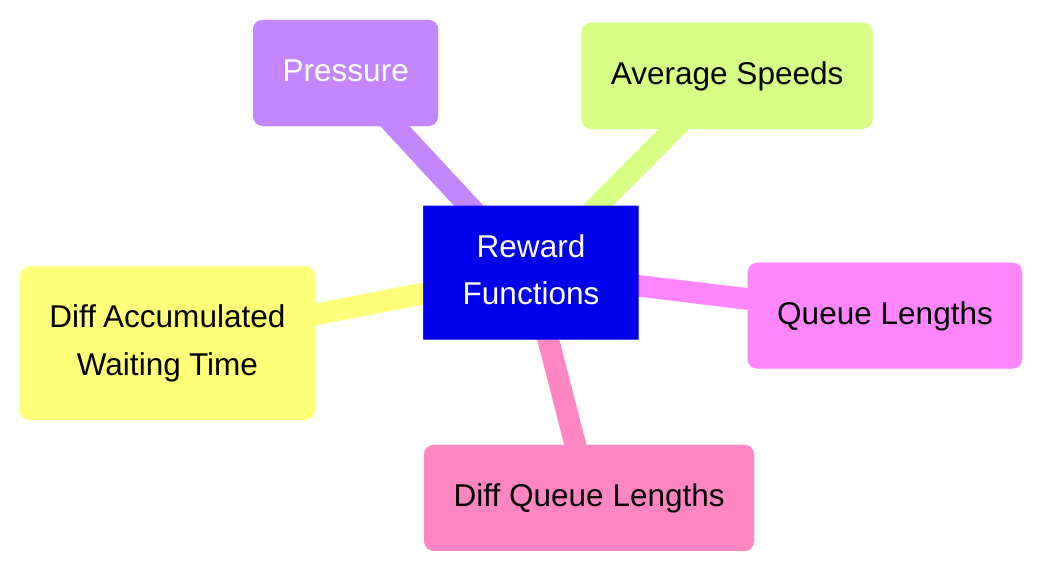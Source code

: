 mindmap
  root[Reward
  Functions]
    dwt(Diff Accumulated
    Waiting Time)
    as(Average Speeds)
    p(Pressure)
    ql(Queue Lengths)
    dql(Diff Queue Lengths)